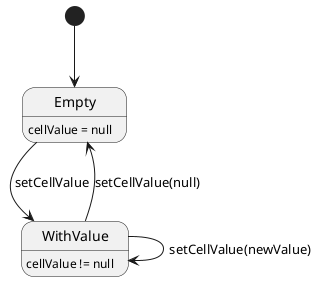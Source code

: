 @startuml cell
[*] --> Empty
Empty : cellValue = null
Empty --> WithValue : setCellValue
WithValue : cellValue != null
WithValue --> WithValue : setCellValue(newValue)
WithValue --> Empty : setCellValue(null)
@enduml